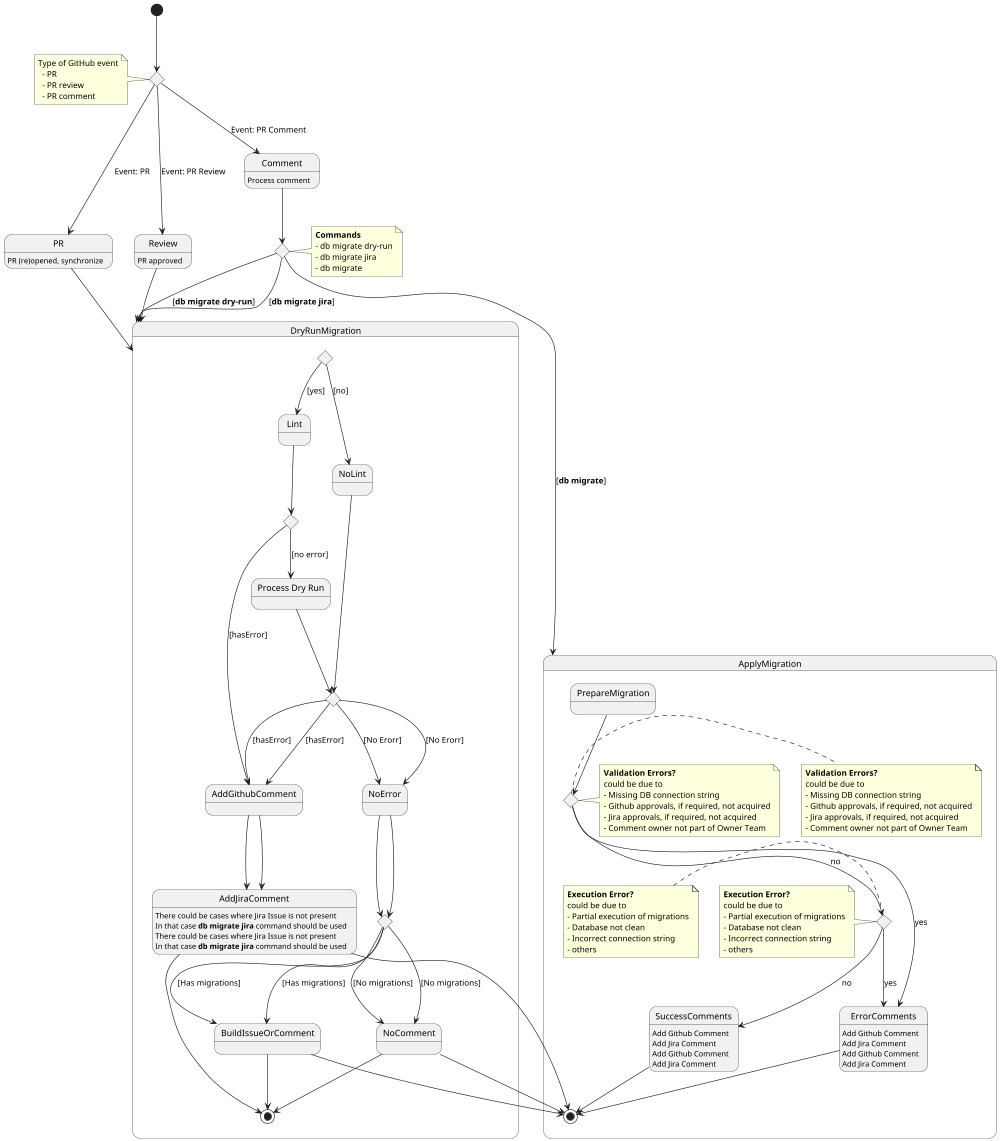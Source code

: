@startuml
scale 1000 width

state event_received <<choice>>
note left of event_received
Type of GitHub event
  - PR
  - PR review
  - PR comment
end note

state command_choice <<choice>>
note right of command_choice
  **Commands**
  - db migrate dry-run
  - db migrate jira
  - db migrate
end note

state PR
PR: PR (re)opened, synchronize
state Review
Review: PR approved
state Comment
Comment: Process comment

[*] --> event_received
event_received --> PR: Event: PR
event_received --> Review: Event: PR Review
event_received --> Comment: Event: PR Comment

PR --> DryRunMigration
Review --> DryRunMigration


Comment --> command_choice

command_choice --> DryRunMigration : [**db migrate dry-run**]
command_choice --> DryRunMigration : [**db migrate jira**]
command_choice --> ApplyMigration : [**db migrate**]

state DryRunMigration {
  state "Process Dry Run" as dry_run
  state can_run_lint <<choice>>
  state error_lint <<choice>>
  state error_choice <<choice>>
  state comment_choice <<choice>>


  can_run_lint --> Lint : [yes]
  can_run_lint --> NoLint : [no]

  Lint --> error_lint
  error_lint --> dry_run : [no error]
  error_lint --> AddGithubComment : [hasError]

  NoLint --> error_choice

  error_choice --> AddGithubComment : [hasError]
  error_choice --> NoError: [No Erorr]
  NoError --> comment_choice

  AddGithubComment --> AddJiraComment

  AddJiraComment --> [*]

  AddJiraComment: There could be cases where Jira Issue is not present
  AddJiraComment: In that case **db migrate jira** command should be used

  comment_choice --> BuildIssueOrComment : [Has migrations]
  comment_choice --> NoComment : [No migrations]

  BuildIssueOrComment --> [*]
  NoComment --> [*]
}

state ApplyMigration {
  state PrepareMigration

  state has_validation_errors <<choice>>
  note right of has_validation_errors
  **Validation Errors?**
  could be due to
  - Missing DB connection string
  - Github approvals, if required, not acquired
  - Jira approvals, if required, not acquired
  - Comment owner not part of Owner Team
  end note

  state has_execution_error <<choice>>
  note left of has_execution_error
  **Execution Error?**
  could be due to
  - Partial execution of migrations
  - Database not clean
  - Incorrect connection string
  - others
  end note

  state ErrorComments
  ErrorComments: Add Github Comment
  ErrorComments: Add Jira Comment
  state SuccessComments
  SuccessComments: Add Github Comment
  SuccessComments: Add Jira Comment


  dry_run --> error_choice

  error_choice --> AddGithubComment : [hasError]
  error_choice --> NoError: [No Erorr]
  NoError --> comment_choice

  AddGithubComment --> AddJiraComment

  AddJiraComment --> [*]

  AddJiraComment: There could be cases where Jira Issue is not present
  AddJiraComment: In that case **db migrate jira** command should be used

  comment_choice --> BuildIssueOrComment : [Has migrations]
  comment_choice --> NoComment : [No migrations]

  BuildIssueOrComment --> [*]
  NoComment --> [*]
}

state ApplyMigration {
  state PrepareMigration

  state has_validation_errors <<choice>>
  note right of has_validation_errors
  **Validation Errors?**
  could be due to
  - Missing DB connection string
  - Github approvals, if required, not acquired
  - Jira approvals, if required, not acquired
  - Comment owner not part of Owner Team
  end note

  state has_execution_error <<choice>>
  note left of has_execution_error
  **Execution Error?**
  could be due to
  - Partial execution of migrations
  - Database not clean
  - Incorrect connection string
  - others
  end note

  state ErrorComments
  ErrorComments: Add Github Comment
  ErrorComments: Add Jira Comment
  state SuccessComments
  SuccessComments: Add Github Comment
  SuccessComments: Add Jira Comment


  PrepareMigration --> has_validation_errors
  has_validation_errors --> ErrorComments : yes
  has_validation_errors --> has_execution_error : no
  has_execution_error --> SuccessComments : no
  has_execution_error --> ErrorComments : yes

  ErrorComments --> [*]
  SuccessComments --> [*]

}
@enduml